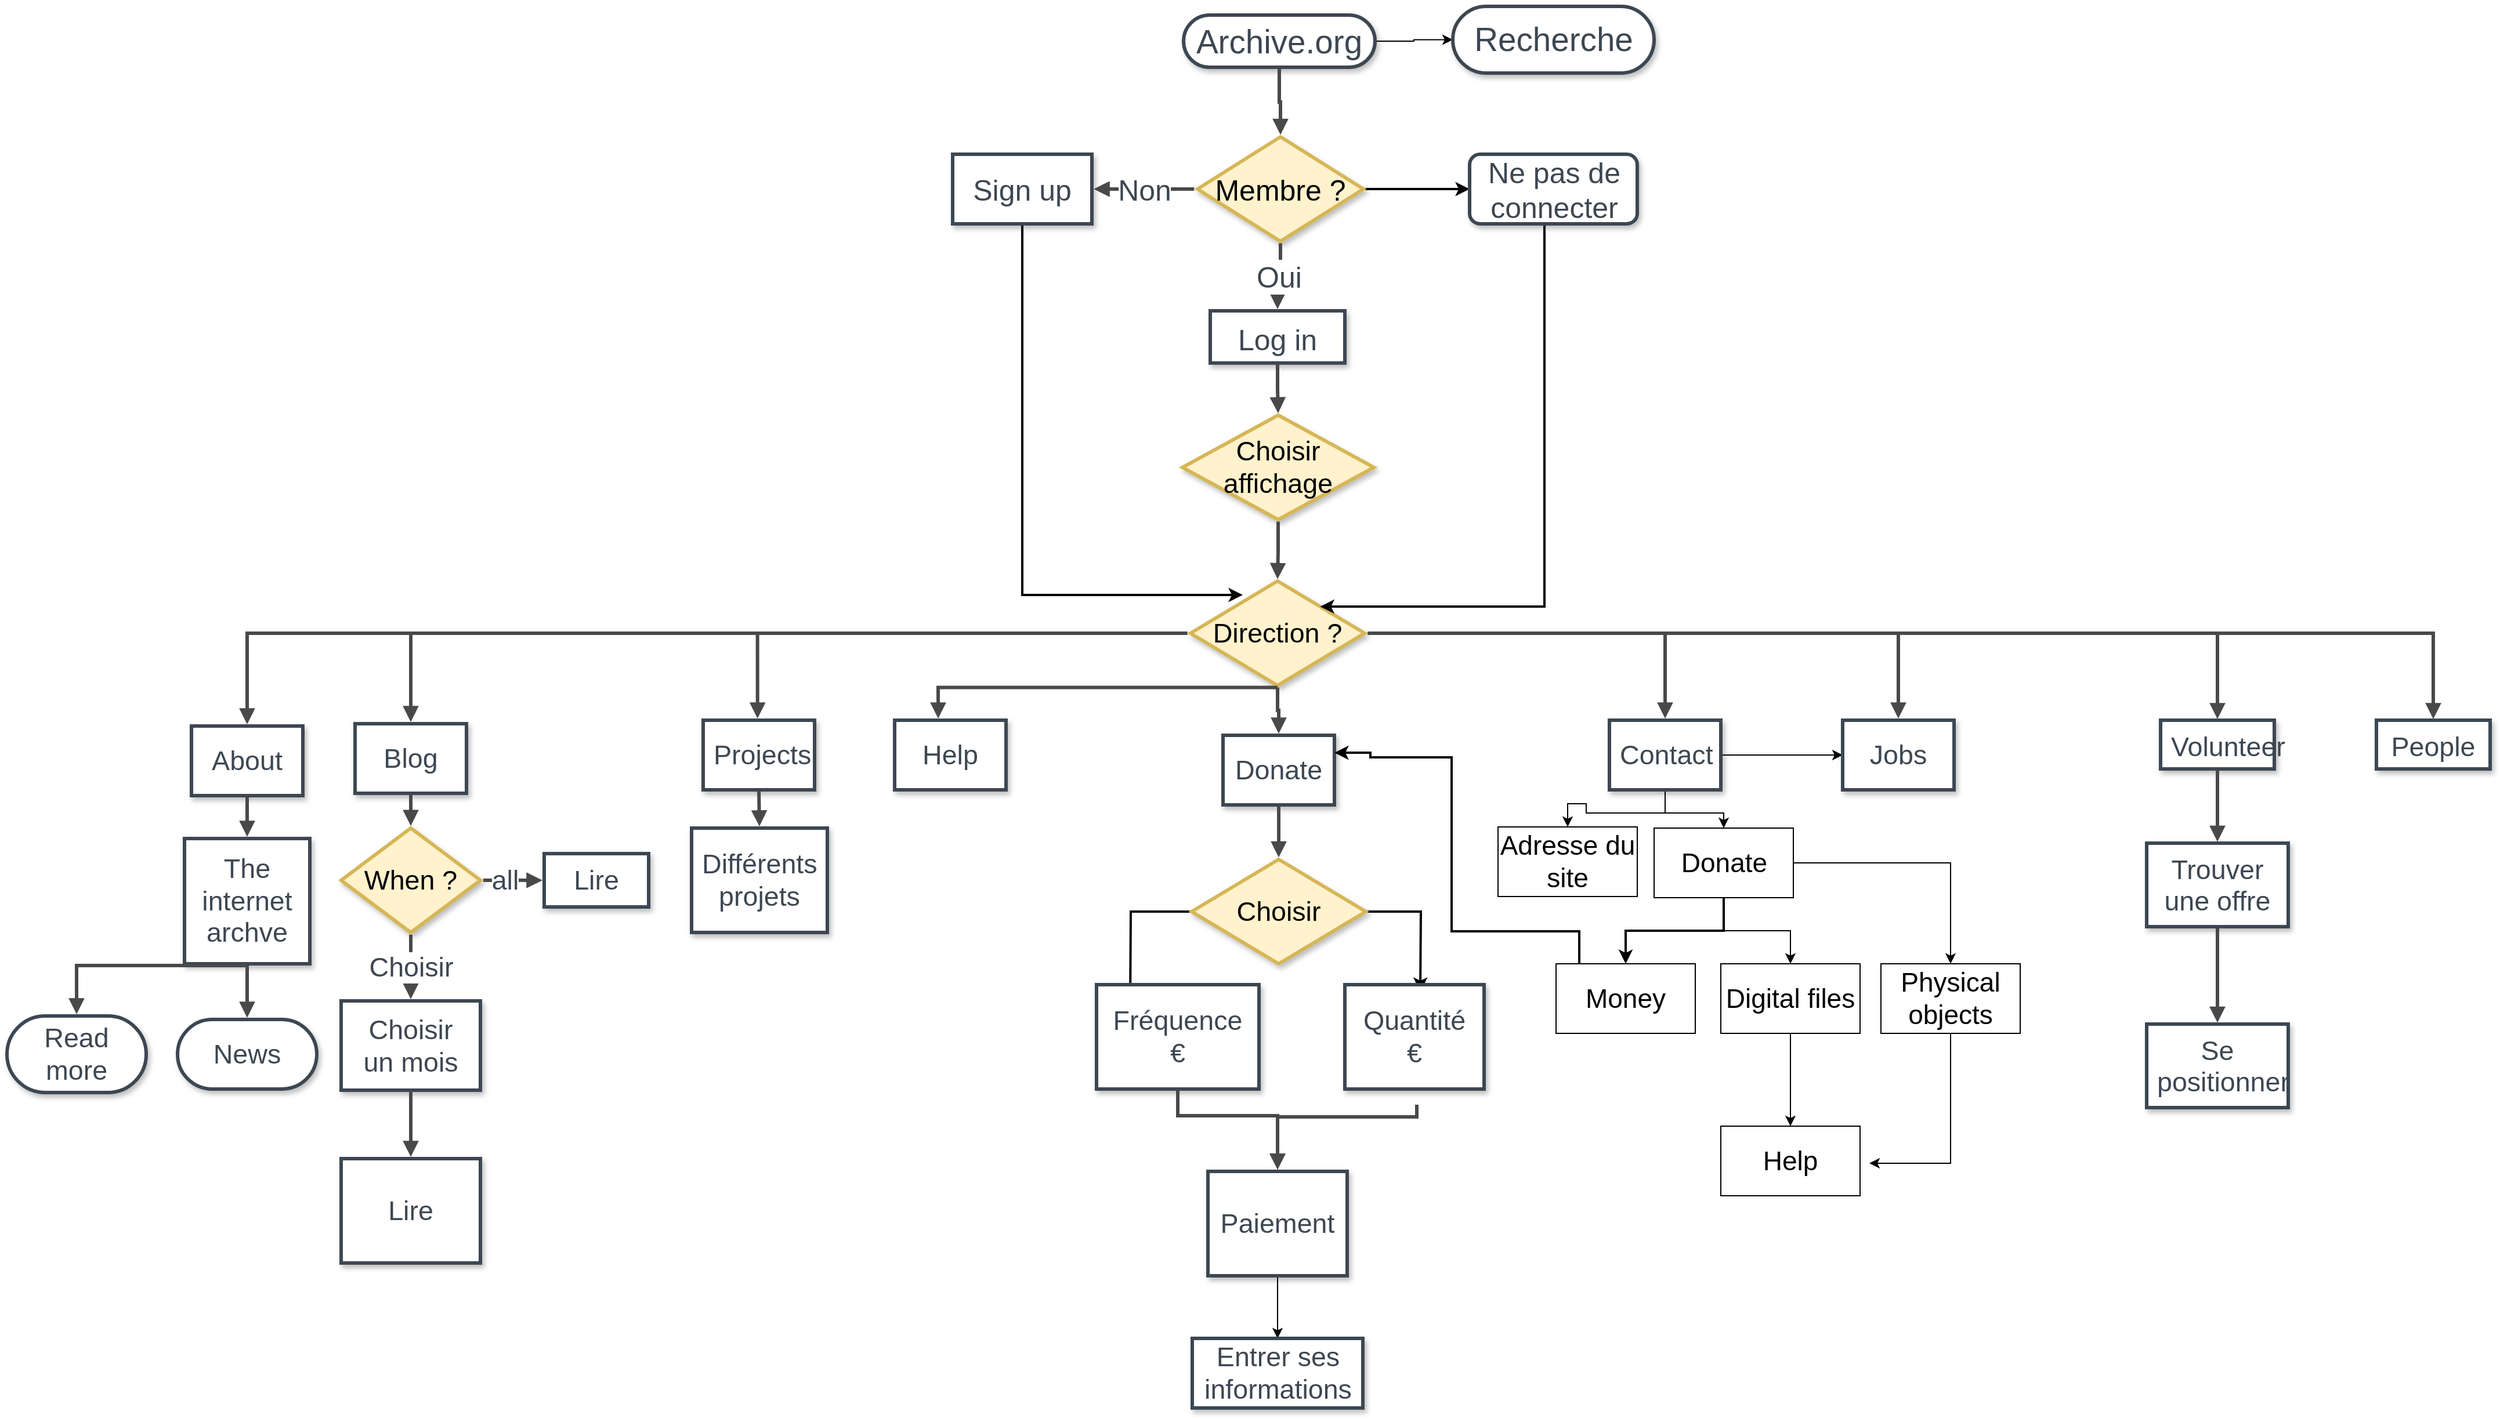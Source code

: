 <mxfile version="21.1.5" type="github">
  <diagram name="Page-1" id="Qdv1mfr7fw9eH-BhL9m8">
    <mxGraphModel dx="2415" dy="928" grid="1" gridSize="10" guides="1" tooltips="1" connect="1" arrows="1" fold="1" page="1" pageScale="1" pageWidth="827" pageHeight="1169" math="0" shadow="0">
      <root>
        <mxCell id="0" />
        <mxCell id="1" parent="0" />
        <mxCell id="-Za117B8lZ1vNHDejeVX-66" value="" style="edgeStyle=orthogonalEdgeStyle;rounded=0;orthogonalLoop=1;jettySize=auto;html=1;" edge="1" parent="1" source="-Za117B8lZ1vNHDejeVX-1" target="-Za117B8lZ1vNHDejeVX-65">
          <mxGeometry relative="1" as="geometry" />
        </mxCell>
        <mxCell id="-Za117B8lZ1vNHDejeVX-1" value="Archive.org" style="html=1;overflow=block;blockSpacing=1;whiteSpace=wrap;rounded=1;arcSize=50;fontSize=28.3;fontColor=#3d4752;align=center;spacing=3.8;strokeColor=#3d4752;strokeOpacity=100;fillOpacity=100;shadow=1;fillColor=#ffffff;strokeWidth=3;lucidId=w5IOkgGvwiTk;" vertex="1" parent="1">
          <mxGeometry x="399" y="30" width="165" height="45" as="geometry" />
        </mxCell>
        <mxCell id="-Za117B8lZ1vNHDejeVX-68" value="" style="edgeStyle=orthogonalEdgeStyle;rounded=0;orthogonalLoop=1;jettySize=auto;html=1;strokeWidth=2;" edge="1" parent="1" source="-Za117B8lZ1vNHDejeVX-2" target="-Za117B8lZ1vNHDejeVX-67">
          <mxGeometry relative="1" as="geometry" />
        </mxCell>
        <mxCell id="-Za117B8lZ1vNHDejeVX-2" value="Membre ?" style="html=1;overflow=block;blockSpacing=1;whiteSpace=wrap;rhombus;fontSize=25;align=center;spacing=3.8;strokeColor=#d6b656;strokeOpacity=100;fillOpacity=100;shadow=1;fillColor=#fff2cc;strokeWidth=3;lucidId=JYWNN.z9wGNy;" vertex="1" parent="1">
          <mxGeometry x="411" y="135" width="143" height="90" as="geometry" />
        </mxCell>
        <mxCell id="-Za117B8lZ1vNHDejeVX-3" value="" style="html=1;jettySize=18;whiteSpace=wrap;fontSize=13;strokeColor=#494949;strokeWidth=3;rounded=1;arcSize=0;edgeStyle=orthogonalEdgeStyle;startArrow=none;endArrow=block;endFill=1;exitX=0.5;exitY=1.033;exitPerimeter=0;entryX=0.5;entryY=-0.02;entryPerimeter=0;lucidId=RYWNPdgg1ot9;" edge="1" parent="1" source="-Za117B8lZ1vNHDejeVX-1" target="-Za117B8lZ1vNHDejeVX-2">
          <mxGeometry width="100" height="100" relative="1" as="geometry">
            <Array as="points" />
          </mxGeometry>
        </mxCell>
        <mxCell id="-Za117B8lZ1vNHDejeVX-70" style="edgeStyle=orthogonalEdgeStyle;rounded=0;orthogonalLoop=1;jettySize=auto;html=1;entryX=0.3;entryY=0.133;entryDx=0;entryDy=0;entryPerimeter=0;strokeWidth=2;" edge="1" parent="1" source="-Za117B8lZ1vNHDejeVX-4" target="-Za117B8lZ1vNHDejeVX-10">
          <mxGeometry relative="1" as="geometry">
            <mxPoint x="400" y="500" as="targetPoint" />
            <Array as="points">
              <mxPoint x="260" y="530" />
            </Array>
          </mxGeometry>
        </mxCell>
        <mxCell id="-Za117B8lZ1vNHDejeVX-4" value="Sign up" style="html=1;overflow=block;blockSpacing=1;whiteSpace=wrap;fontSize=25;fontColor=#3d4752;align=center;spacing=9;strokeColor=#3d4752;strokeOpacity=100;fillOpacity=100;shadow=1;fillColor=#ffffff;strokeWidth=3;lucidId=nZWN5btvarO0;" vertex="1" parent="1">
          <mxGeometry x="200" y="150" width="120" height="60" as="geometry" />
        </mxCell>
        <mxCell id="-Za117B8lZ1vNHDejeVX-5" value="" style="html=1;jettySize=18;whiteSpace=wrap;fontSize=25;fontColor=#3d4752;align=center;strokeColor=#494949;strokeWidth=3;rounded=1;arcSize=0;edgeStyle=orthogonalEdgeStyle;startArrow=none;endArrow=block;endFill=1;exitX=0.5;exitY=1.02;exitPerimeter=0;entryX=0.5;entryY=-0.033;entryPerimeter=0;lucidId=OZWN5i1njrCr;" edge="1" parent="1" source="-Za117B8lZ1vNHDejeVX-2" target="-Za117B8lZ1vNHDejeVX-7">
          <mxGeometry width="100" height="100" relative="1" as="geometry">
            <Array as="points" />
          </mxGeometry>
        </mxCell>
        <mxCell id="-Za117B8lZ1vNHDejeVX-6" value="Oui" style="text;html=1;resizable=0;labelBackgroundColor=default;align=center;verticalAlign=middle;fontColor=#3d4752;fontSize=25;" vertex="1" parent="-Za117B8lZ1vNHDejeVX-5">
          <mxGeometry relative="1" as="geometry" />
        </mxCell>
        <mxCell id="-Za117B8lZ1vNHDejeVX-7" value="Log in" style="html=1;overflow=block;blockSpacing=1;whiteSpace=wrap;fontSize=25;fontColor=#3d4752;align=center;spacing=9;strokeColor=#3d4752;strokeOpacity=100;fillOpacity=100;shadow=1;fillColor=#ffffff;strokeWidth=3;lucidId=PZWNt8C3MW6f;" vertex="1" parent="1">
          <mxGeometry x="422" y="285" width="116" height="45" as="geometry" />
        </mxCell>
        <mxCell id="-Za117B8lZ1vNHDejeVX-8" value="" style="html=1;jettySize=18;whiteSpace=wrap;fontSize=25;fontColor=#3d4752;align=center;strokeColor=#494949;strokeWidth=3;rounded=1;arcSize=0;edgeStyle=orthogonalEdgeStyle;startArrow=none;endArrow=block;endFill=1;exitX=-0.02;exitY=0.5;exitPerimeter=0;entryX=1.013;entryY=0.5;entryPerimeter=0;lucidId=RZWNu00vlcf2;" edge="1" parent="1" source="-Za117B8lZ1vNHDejeVX-2" target="-Za117B8lZ1vNHDejeVX-4">
          <mxGeometry width="100" height="100" relative="1" as="geometry">
            <Array as="points" />
          </mxGeometry>
        </mxCell>
        <mxCell id="-Za117B8lZ1vNHDejeVX-9" value="Non" style="text;html=1;resizable=0;labelBackgroundColor=default;align=center;verticalAlign=middle;fontColor=#3d4752;fontSize=25;" vertex="1" parent="-Za117B8lZ1vNHDejeVX-8">
          <mxGeometry relative="1" as="geometry" />
        </mxCell>
        <mxCell id="-Za117B8lZ1vNHDejeVX-10" value="Direction ?" style="html=1;overflow=block;blockSpacing=1;whiteSpace=wrap;rhombus;fontSize=23.3;align=center;spacing=3.8;strokeColor=#d6b656;strokeOpacity=100;fillOpacity=100;shadow=1;fillColor=#fff2cc;strokeWidth=3;lucidId=H1WNcPuAk87d;" vertex="1" parent="1">
          <mxGeometry x="405" y="518" width="150" height="90" as="geometry" />
        </mxCell>
        <mxCell id="-Za117B8lZ1vNHDejeVX-11" value="" style="html=1;jettySize=18;whiteSpace=wrap;fontSize=13;strokeColor=#494949;strokeWidth=3;rounded=1;arcSize=0;edgeStyle=orthogonalEdgeStyle;startArrow=none;endArrow=block;endFill=1;exitX=-0.019;exitY=0.5;exitPerimeter=0;entryX=0.5;entryY=-0.025;entryPerimeter=0;lucidId=q2WN3bPJgdJz;" edge="1" parent="1" source="-Za117B8lZ1vNHDejeVX-10" target="-Za117B8lZ1vNHDejeVX-12">
          <mxGeometry width="100" height="100" relative="1" as="geometry">
            <Array as="points" />
          </mxGeometry>
        </mxCell>
        <mxCell id="-Za117B8lZ1vNHDejeVX-12" value="About" style="html=1;overflow=block;blockSpacing=1;whiteSpace=wrap;fontSize=23.3;fontColor=#3d4752;align=center;spacing=9;strokeColor=#3d4752;strokeOpacity=100;fillOpacity=100;shadow=1;fillColor=#ffffff;strokeWidth=3;lucidId=N2WNH8Wo~sF9;" vertex="1" parent="1">
          <mxGeometry x="-456" y="643" width="96" height="60" as="geometry" />
        </mxCell>
        <mxCell id="-Za117B8lZ1vNHDejeVX-13" value="" style="html=1;jettySize=18;whiteSpace=wrap;fontSize=13;strokeColor=#494949;strokeWidth=3;rounded=1;arcSize=0;edgeStyle=orthogonalEdgeStyle;startArrow=none;endArrow=block;endFill=1;exitX=-0.019;exitY=0.5;exitPerimeter=0;entryX=0.5;entryY=-0.025;entryPerimeter=0;lucidId=f3WNKr6wsjTV;" edge="1" parent="1" source="-Za117B8lZ1vNHDejeVX-10" target="-Za117B8lZ1vNHDejeVX-14">
          <mxGeometry width="100" height="100" relative="1" as="geometry">
            <Array as="points" />
          </mxGeometry>
        </mxCell>
        <mxCell id="-Za117B8lZ1vNHDejeVX-14" value="Blog" style="html=1;overflow=block;blockSpacing=1;whiteSpace=wrap;fontSize=23.3;fontColor=#3d4752;align=center;spacing=9;strokeColor=#3d4752;strokeOpacity=100;fillOpacity=100;shadow=1;fillColor=#ffffff;strokeWidth=3;lucidId=q3WNKw6gbyuN;" vertex="1" parent="1">
          <mxGeometry x="-315" y="641" width="96" height="60" as="geometry" />
        </mxCell>
        <mxCell id="-Za117B8lZ1vNHDejeVX-15" value="Projects" style="html=1;overflow=block;blockSpacing=1;whiteSpace=wrap;fontSize=23.3;fontColor=#3d4752;align=center;spacing=9;strokeColor=#3d4752;strokeOpacity=100;fillOpacity=100;shadow=1;fillColor=#ffffff;strokeWidth=3;lucidId=q3WNrQZZJGey;" vertex="1" parent="1">
          <mxGeometry x="-15" y="638" width="96" height="60" as="geometry" />
        </mxCell>
        <mxCell id="-Za117B8lZ1vNHDejeVX-16" value="Help" style="html=1;overflow=block;blockSpacing=1;whiteSpace=wrap;fontSize=23.3;fontColor=#3d4752;align=center;spacing=9;strokeColor=#3d4752;strokeOpacity=100;fillOpacity=100;shadow=1;fillColor=#ffffff;strokeWidth=3;lucidId=q3WNvD5r36-5;" vertex="1" parent="1">
          <mxGeometry x="150" y="638" width="96" height="60" as="geometry" />
        </mxCell>
        <mxCell id="-Za117B8lZ1vNHDejeVX-17" value="Donate" style="html=1;overflow=block;blockSpacing=1;whiteSpace=wrap;fontSize=23.3;fontColor=#3d4752;align=center;spacing=9;strokeColor=#3d4752;strokeOpacity=100;fillOpacity=100;shadow=1;fillColor=#ffffff;strokeWidth=3;lucidId=r3WNpxBexNuu;" vertex="1" parent="1">
          <mxGeometry x="433" y="651" width="96" height="60" as="geometry" />
        </mxCell>
        <mxCell id="-Za117B8lZ1vNHDejeVX-85" style="edgeStyle=orthogonalEdgeStyle;rounded=0;orthogonalLoop=1;jettySize=auto;html=1;" edge="1" parent="1" source="-Za117B8lZ1vNHDejeVX-18" target="-Za117B8lZ1vNHDejeVX-78">
          <mxGeometry relative="1" as="geometry" />
        </mxCell>
        <mxCell id="-Za117B8lZ1vNHDejeVX-86" value="" style="edgeStyle=orthogonalEdgeStyle;rounded=0;orthogonalLoop=1;jettySize=auto;html=1;" edge="1" parent="1" source="-Za117B8lZ1vNHDejeVX-18" target="-Za117B8lZ1vNHDejeVX-24">
          <mxGeometry relative="1" as="geometry" />
        </mxCell>
        <mxCell id="-Za117B8lZ1vNHDejeVX-87" style="edgeStyle=orthogonalEdgeStyle;rounded=0;orthogonalLoop=1;jettySize=auto;html=1;entryX=0.5;entryY=0;entryDx=0;entryDy=0;" edge="1" parent="1" source="-Za117B8lZ1vNHDejeVX-18" target="-Za117B8lZ1vNHDejeVX-79">
          <mxGeometry relative="1" as="geometry" />
        </mxCell>
        <mxCell id="-Za117B8lZ1vNHDejeVX-18" value="Contact" style="html=1;overflow=block;blockSpacing=1;whiteSpace=wrap;fontSize=23.3;fontColor=#3d4752;align=center;spacing=9;strokeColor=#3d4752;strokeOpacity=100;fillOpacity=100;shadow=1;fillColor=#ffffff;strokeWidth=3;lucidId=r3WNLO6udpaR;" vertex="1" parent="1">
          <mxGeometry x="766" y="638" width="96" height="60" as="geometry" />
        </mxCell>
        <mxCell id="-Za117B8lZ1vNHDejeVX-19" value="" style="html=1;jettySize=18;whiteSpace=wrap;fontSize=13;strokeColor=#494949;strokeWidth=3;rounded=1;arcSize=0;edgeStyle=orthogonalEdgeStyle;startArrow=none;endArrow=block;endFill=1;exitX=-0.019;exitY=0.5;exitPerimeter=0;entryX=0.488;entryY=-0.025;entryPerimeter=0;lucidId=K4WN.Xs4FnHH;" edge="1" parent="1" source="-Za117B8lZ1vNHDejeVX-10" target="-Za117B8lZ1vNHDejeVX-15">
          <mxGeometry width="100" height="100" relative="1" as="geometry">
            <Array as="points" />
          </mxGeometry>
        </mxCell>
        <mxCell id="-Za117B8lZ1vNHDejeVX-20" value="" style="html=1;jettySize=18;whiteSpace=wrap;fontSize=13;strokeColor=#494949;strokeWidth=3;rounded=1;arcSize=0;edgeStyle=orthogonalEdgeStyle;startArrow=none;endArrow=block;endFill=1;exitX=0.5;exitY=1.019;exitPerimeter=0;entryX=0.391;entryY=-0.025;entryPerimeter=0;lucidId=P4WNE_0is3Ar;" edge="1" parent="1" source="-Za117B8lZ1vNHDejeVX-10" target="-Za117B8lZ1vNHDejeVX-16">
          <mxGeometry width="100" height="100" relative="1" as="geometry">
            <Array as="points" />
          </mxGeometry>
        </mxCell>
        <mxCell id="-Za117B8lZ1vNHDejeVX-21" value="" style="html=1;jettySize=18;whiteSpace=wrap;fontSize=13;strokeColor=#494949;strokeWidth=3;rounded=1;arcSize=0;edgeStyle=orthogonalEdgeStyle;startArrow=none;endArrow=block;endFill=1;exitX=0.5;exitY=1.019;exitPerimeter=0;entryX=0.5;entryY=-0.025;entryPerimeter=0;lucidId=34WNyCI43aEg;" edge="1" parent="1" source="-Za117B8lZ1vNHDejeVX-10" target="-Za117B8lZ1vNHDejeVX-17">
          <mxGeometry width="100" height="100" relative="1" as="geometry">
            <Array as="points" />
          </mxGeometry>
        </mxCell>
        <mxCell id="-Za117B8lZ1vNHDejeVX-22" value="" style="html=1;jettySize=18;whiteSpace=wrap;fontSize=13;strokeColor=#494949;strokeWidth=3;rounded=1;arcSize=0;edgeStyle=orthogonalEdgeStyle;startArrow=none;endArrow=block;endFill=1;exitX=1.019;exitY=0.5;exitPerimeter=0;entryX=0.5;entryY=-0.025;entryPerimeter=0;lucidId=m5WNqTg5Vg54;" edge="1" parent="1" source="-Za117B8lZ1vNHDejeVX-10" target="-Za117B8lZ1vNHDejeVX-18">
          <mxGeometry width="100" height="100" relative="1" as="geometry">
            <Array as="points" />
          </mxGeometry>
        </mxCell>
        <mxCell id="-Za117B8lZ1vNHDejeVX-23" value="" style="html=1;jettySize=18;whiteSpace=wrap;fontSize=13;strokeColor=#494949;strokeWidth=3;rounded=1;arcSize=0;edgeStyle=orthogonalEdgeStyle;startArrow=none;endArrow=block;endFill=1;exitX=1.019;exitY=0.5;exitPerimeter=0;entryX=0.5;entryY=-0.025;entryPerimeter=0;lucidId=v5WNJd4h8eMK;" edge="1" parent="1" source="-Za117B8lZ1vNHDejeVX-10" target="-Za117B8lZ1vNHDejeVX-24">
          <mxGeometry width="100" height="100" relative="1" as="geometry">
            <Array as="points" />
          </mxGeometry>
        </mxCell>
        <mxCell id="-Za117B8lZ1vNHDejeVX-24" value="Jobs" style="html=1;overflow=block;blockSpacing=1;whiteSpace=wrap;fontSize=23.3;fontColor=#3d4752;align=center;spacing=9;strokeColor=#3d4752;strokeOpacity=100;fillOpacity=100;shadow=1;fillColor=#ffffff;strokeWidth=3;lucidId=x5WNDtmmcWBn;" vertex="1" parent="1">
          <mxGeometry x="967" y="638" width="96" height="60" as="geometry" />
        </mxCell>
        <mxCell id="-Za117B8lZ1vNHDejeVX-25" value="Volunteer" style="html=1;overflow=block;blockSpacing=1;whiteSpace=wrap;fontSize=23.3;fontColor=#3d4752;align=center;spacing=9;strokeColor=#3d4752;strokeOpacity=100;fillOpacity=100;shadow=1;fillColor=#ffffff;strokeWidth=3;lucidId=y5WNx_4jZQNF;" vertex="1" parent="1">
          <mxGeometry x="1241" y="638" width="98" height="42" as="geometry" />
        </mxCell>
        <mxCell id="-Za117B8lZ1vNHDejeVX-26" value="People" style="html=1;overflow=block;blockSpacing=1;whiteSpace=wrap;fontSize=23.3;fontColor=#3d4752;align=center;spacing=9;strokeColor=#3d4752;strokeOpacity=100;fillOpacity=100;shadow=1;fillColor=#ffffff;strokeWidth=3;lucidId=y5WNmhzPOjvQ;" vertex="1" parent="1">
          <mxGeometry x="1427" y="638" width="98" height="42" as="geometry" />
        </mxCell>
        <mxCell id="-Za117B8lZ1vNHDejeVX-27" value="" style="html=1;jettySize=18;whiteSpace=wrap;fontSize=13;strokeColor=#494949;strokeWidth=3;rounded=1;arcSize=0;edgeStyle=orthogonalEdgeStyle;startArrow=none;endArrow=block;endFill=1;exitX=1.019;exitY=0.5;exitPerimeter=0;entryX=0.5;entryY=-0.025;entryPerimeter=0;lucidId=O6WNbb~4ztCm;" edge="1" parent="1" source="-Za117B8lZ1vNHDejeVX-10" target="-Za117B8lZ1vNHDejeVX-25">
          <mxGeometry width="100" height="100" relative="1" as="geometry">
            <Array as="points" />
          </mxGeometry>
        </mxCell>
        <mxCell id="-Za117B8lZ1vNHDejeVX-28" value="" style="html=1;jettySize=18;whiteSpace=wrap;fontSize=13;strokeColor=#494949;strokeWidth=3;rounded=1;arcSize=0;edgeStyle=orthogonalEdgeStyle;startArrow=none;endArrow=block;endFill=1;exitX=1.019;exitY=0.5;exitPerimeter=0;entryX=0.5;entryY=-0.025;entryPerimeter=0;lucidId=T6WNPu35bClD;" edge="1" parent="1" source="-Za117B8lZ1vNHDejeVX-10" target="-Za117B8lZ1vNHDejeVX-26">
          <mxGeometry width="100" height="100" relative="1" as="geometry">
            <Array as="points" />
          </mxGeometry>
        </mxCell>
        <mxCell id="-Za117B8lZ1vNHDejeVX-29" value="" style="html=1;jettySize=18;whiteSpace=wrap;fontSize=13;strokeColor=#494949;strokeWidth=3;rounded=1;arcSize=0;edgeStyle=orthogonalEdgeStyle;startArrow=none;endArrow=block;endFill=1;exitX=0.5;exitY=1.025;exitPerimeter=0;entryX=0.5;entryY=-0.014;entryPerimeter=0;lucidId=_6WNHYMgOovx;" edge="1" parent="1" source="-Za117B8lZ1vNHDejeVX-12" target="-Za117B8lZ1vNHDejeVX-30">
          <mxGeometry width="100" height="100" relative="1" as="geometry">
            <Array as="points" />
          </mxGeometry>
        </mxCell>
        <mxCell id="-Za117B8lZ1vNHDejeVX-30" value="The internet archve" style="html=1;overflow=block;blockSpacing=1;whiteSpace=wrap;fontSize=23.3;fontColor=#3d4752;align=center;spacing=9;strokeColor=#3d4752;strokeOpacity=100;fillOpacity=100;shadow=1;fillColor=#ffffff;strokeWidth=3;lucidId=.6WNAnUnNtf3;" vertex="1" parent="1">
          <mxGeometry x="-462" y="740" width="108" height="108" as="geometry" />
        </mxCell>
        <mxCell id="-Za117B8lZ1vNHDejeVX-31" value="" style="html=1;jettySize=18;whiteSpace=wrap;fontSize=13;strokeColor=#494949;strokeWidth=3;rounded=1;arcSize=0;edgeStyle=orthogonalEdgeStyle;startArrow=none;endArrow=block;endFill=1;exitX=0.5;exitY=1.014;exitPerimeter=0;entryX=0.5;entryY=-0.023;entryPerimeter=0;lucidId=s7WNj~HTUg.l;" edge="1" parent="1" source="-Za117B8lZ1vNHDejeVX-30" target="-Za117B8lZ1vNHDejeVX-32">
          <mxGeometry width="100" height="100" relative="1" as="geometry">
            <Array as="points" />
          </mxGeometry>
        </mxCell>
        <mxCell id="-Za117B8lZ1vNHDejeVX-32" value="Read more" style="html=1;overflow=block;blockSpacing=1;whiteSpace=wrap;rounded=1;arcSize=50;fontSize=23.3;fontColor=#3d4752;align=center;spacing=3.8;strokeColor=#3d4752;strokeOpacity=100;fillOpacity=100;shadow=1;fillColor=#ffffff;strokeWidth=3;lucidId=u7WN7wQIb9ZA;" vertex="1" parent="1">
          <mxGeometry x="-615" y="893" width="120" height="66" as="geometry" />
        </mxCell>
        <mxCell id="-Za117B8lZ1vNHDejeVX-33" value="" style="html=1;jettySize=18;whiteSpace=wrap;fontSize=13;strokeColor=#494949;strokeWidth=3;rounded=1;arcSize=0;edgeStyle=orthogonalEdgeStyle;startArrow=none;endArrow=block;endFill=1;exitX=0.5;exitY=1.014;exitPerimeter=0;entryX=0.5;entryY=-0.025;entryPerimeter=0;lucidId=F7WNneVzJzSe;" edge="1" parent="1" source="-Za117B8lZ1vNHDejeVX-30" target="-Za117B8lZ1vNHDejeVX-34">
          <mxGeometry width="100" height="100" relative="1" as="geometry">
            <Array as="points" />
          </mxGeometry>
        </mxCell>
        <mxCell id="-Za117B8lZ1vNHDejeVX-34" value="News" style="html=1;overflow=block;blockSpacing=1;whiteSpace=wrap;rounded=1;arcSize=50;fontSize=23.3;fontColor=#3d4752;align=center;spacing=3.8;strokeColor=#3d4752;strokeOpacity=100;fillOpacity=100;shadow=1;fillColor=#ffffff;strokeWidth=3;lucidId=G7WNdjqnHI3h;" vertex="1" parent="1">
          <mxGeometry x="-468" y="896" width="120" height="60" as="geometry" />
        </mxCell>
        <mxCell id="-Za117B8lZ1vNHDejeVX-35" value="" style="html=1;jettySize=18;whiteSpace=wrap;fontSize=13;strokeColor=#494949;strokeWidth=3;rounded=1;arcSize=0;edgeStyle=orthogonalEdgeStyle;startArrow=none;endArrow=block;endFill=1;exitX=0.5;exitY=1.025;exitPerimeter=0;entryX=0.5;entryY=-0.021;entryPerimeter=0;lucidId=q9WNIv-qw0zE;" edge="1" parent="1" source="-Za117B8lZ1vNHDejeVX-14" target="-Za117B8lZ1vNHDejeVX-36">
          <mxGeometry width="100" height="100" relative="1" as="geometry">
            <Array as="points" />
          </mxGeometry>
        </mxCell>
        <mxCell id="-Za117B8lZ1vNHDejeVX-36" value="When ?" style="html=1;overflow=block;blockSpacing=1;whiteSpace=wrap;rhombus;fontSize=23.3;align=center;spacing=3.8;strokeColor=#d6b656;strokeOpacity=100;fillOpacity=100;shadow=1;fillColor=#fff2cc;strokeWidth=3;lucidId=r9WNzKEYsxt7;" vertex="1" parent="1">
          <mxGeometry x="-327" y="731" width="120" height="90" as="geometry" />
        </mxCell>
        <mxCell id="-Za117B8lZ1vNHDejeVX-37" value="" style="html=1;jettySize=18;whiteSpace=wrap;fontSize=23.3;fontColor=#3d4752;align=center;strokeColor=#494949;strokeWidth=3;rounded=1;arcSize=0;edgeStyle=orthogonalEdgeStyle;startArrow=none;endArrow=block;endFill=1;exitX=1.021;exitY=0.5;exitPerimeter=0;entryX=-0.017;entryY=0.5;entryPerimeter=0;lucidId=e-WNxd4K1b62;" edge="1" parent="1" source="-Za117B8lZ1vNHDejeVX-36" target="-Za117B8lZ1vNHDejeVX-39">
          <mxGeometry width="100" height="100" relative="1" as="geometry">
            <Array as="points" />
          </mxGeometry>
        </mxCell>
        <mxCell id="-Za117B8lZ1vNHDejeVX-38" value="all" style="text;html=1;resizable=0;labelBackgroundColor=default;align=center;verticalAlign=middle;fontColor=#3d4752;fontSize=23.3;" vertex="1" parent="-Za117B8lZ1vNHDejeVX-37">
          <mxGeometry x="-0.289" relative="1" as="geometry" />
        </mxCell>
        <mxCell id="-Za117B8lZ1vNHDejeVX-39" value="Lire" style="html=1;overflow=block;blockSpacing=1;whiteSpace=wrap;fontSize=23.3;fontColor=#3d4752;align=center;spacing=9;strokeColor=#3d4752;strokeOpacity=100;fillOpacity=100;shadow=1;fillColor=#ffffff;strokeWidth=3;lucidId=A-WNPZZ7T4Wb;" vertex="1" parent="1">
          <mxGeometry x="-152" y="753" width="90" height="46" as="geometry" />
        </mxCell>
        <mxCell id="-Za117B8lZ1vNHDejeVX-40" value="" style="html=1;jettySize=18;whiteSpace=wrap;fontSize=23.3;fontColor=#3d4752;align=center;strokeColor=#494949;strokeWidth=3;rounded=1;arcSize=0;edgeStyle=orthogonalEdgeStyle;startArrow=none;endArrow=block;endFill=1;exitX=0.5;exitY=1.021;exitPerimeter=0;entryX=0.5;entryY=-0.02;entryPerimeter=0;lucidId=W-WNqvsx-u3r;" edge="1" parent="1" source="-Za117B8lZ1vNHDejeVX-36" target="-Za117B8lZ1vNHDejeVX-42">
          <mxGeometry width="100" height="100" relative="1" as="geometry">
            <Array as="points" />
          </mxGeometry>
        </mxCell>
        <mxCell id="-Za117B8lZ1vNHDejeVX-41" value="Choisir" style="text;html=1;resizable=0;labelBackgroundColor=default;align=center;verticalAlign=middle;fontColor=#3d4752;fontSize=23.3;" vertex="1" parent="-Za117B8lZ1vNHDejeVX-40">
          <mxGeometry relative="1" as="geometry" />
        </mxCell>
        <mxCell id="-Za117B8lZ1vNHDejeVX-42" value="Choisir un mois" style="html=1;overflow=block;blockSpacing=1;whiteSpace=wrap;fontSize=23.3;fontColor=#3d4752;align=center;spacing=9;strokeColor=#3d4752;strokeOpacity=100;fillOpacity=100;shadow=1;fillColor=#ffffff;strokeWidth=3;lucidId=~-WNSyyAu3Bw;" vertex="1" parent="1">
          <mxGeometry x="-327" y="880" width="120" height="77" as="geometry" />
        </mxCell>
        <mxCell id="-Za117B8lZ1vNHDejeVX-43" value="" style="html=1;jettySize=18;whiteSpace=wrap;fontSize=13;strokeColor=#494949;strokeWidth=3;rounded=1;arcSize=0;edgeStyle=orthogonalEdgeStyle;startArrow=none;endArrow=block;endFill=1;exitX=0.5;exitY=1.02;exitPerimeter=0;entryX=0.5;entryY=-0.017;entryPerimeter=0;lucidId=o_WNyP3_g0~o;" edge="1" parent="1" source="-Za117B8lZ1vNHDejeVX-42" target="-Za117B8lZ1vNHDejeVX-44">
          <mxGeometry width="100" height="100" relative="1" as="geometry">
            <Array as="points" />
          </mxGeometry>
        </mxCell>
        <mxCell id="-Za117B8lZ1vNHDejeVX-44" value="Lire" style="html=1;overflow=block;blockSpacing=1;whiteSpace=wrap;fontSize=23.3;fontColor=#3d4752;align=center;spacing=9;strokeColor=#3d4752;strokeOpacity=100;fillOpacity=100;shadow=1;fillColor=#ffffff;strokeWidth=3;lucidId=s_WNpJ2H~nQT;" vertex="1" parent="1">
          <mxGeometry x="-327" y="1016" width="120" height="90" as="geometry" />
        </mxCell>
        <mxCell id="-Za117B8lZ1vNHDejeVX-45" value="" style="html=1;jettySize=18;whiteSpace=wrap;fontSize=13;strokeColor=#494949;strokeWidth=3;rounded=1;arcSize=0;edgeStyle=orthogonalEdgeStyle;startArrow=none;endArrow=block;endFill=1;exitX=0.5;exitY=1.025;exitPerimeter=0;entryX=0.5;entryY=-0.017;entryPerimeter=0;lucidId=VaXNHxznVJqt;" edge="1" parent="1" source="-Za117B8lZ1vNHDejeVX-15" target="-Za117B8lZ1vNHDejeVX-46">
          <mxGeometry width="100" height="100" relative="1" as="geometry">
            <Array as="points" />
          </mxGeometry>
        </mxCell>
        <mxCell id="-Za117B8lZ1vNHDejeVX-46" value="Différents projets" style="html=1;overflow=block;blockSpacing=1;whiteSpace=wrap;fontSize=23.3;fontColor=#3d4752;align=center;spacing=9;strokeColor=#3d4752;strokeOpacity=100;fillOpacity=100;shadow=1;fillColor=#ffffff;strokeWidth=3;lucidId=XaXN8puqApOE;" vertex="1" parent="1">
          <mxGeometry x="-25" y="731" width="117" height="90" as="geometry" />
        </mxCell>
        <mxCell id="-Za117B8lZ1vNHDejeVX-75" style="edgeStyle=orthogonalEdgeStyle;rounded=0;orthogonalLoop=1;jettySize=auto;html=1;strokeWidth=2;" edge="1" parent="1" source="-Za117B8lZ1vNHDejeVX-47">
          <mxGeometry relative="1" as="geometry">
            <mxPoint x="353" y="882" as="targetPoint" />
          </mxGeometry>
        </mxCell>
        <mxCell id="-Za117B8lZ1vNHDejeVX-76" style="edgeStyle=orthogonalEdgeStyle;rounded=0;orthogonalLoop=1;jettySize=auto;html=1;exitX=1;exitY=0.5;exitDx=0;exitDy=0;strokeWidth=2;" edge="1" parent="1" source="-Za117B8lZ1vNHDejeVX-47">
          <mxGeometry relative="1" as="geometry">
            <mxPoint x="603.0" y="872" as="targetPoint" />
          </mxGeometry>
        </mxCell>
        <mxCell id="-Za117B8lZ1vNHDejeVX-47" value="Choisir" style="html=1;overflow=block;blockSpacing=1;whiteSpace=wrap;rhombus;fontSize=23.3;align=center;spacing=3.8;strokeColor=#d6b656;strokeOpacity=100;fillOpacity=100;shadow=1;fillColor=#fff2cc;strokeWidth=3;lucidId=tiXNXQPV7q2j;" vertex="1" parent="1">
          <mxGeometry x="406" y="758" width="150" height="90" as="geometry" />
        </mxCell>
        <mxCell id="-Za117B8lZ1vNHDejeVX-49" value="Fréquence €" style="html=1;overflow=block;blockSpacing=1;whiteSpace=wrap;fontSize=23.3;fontColor=#3d4752;align=center;spacing=9;strokeColor=#3d4752;strokeOpacity=100;fillOpacity=100;shadow=1;fillColor=#ffffff;strokeWidth=3;lucidId=ZiXNBYUez5i1;" vertex="1" parent="1">
          <mxGeometry x="324" y="866" width="140" height="90" as="geometry" />
        </mxCell>
        <mxCell id="-Za117B8lZ1vNHDejeVX-51" value="Quantité €" style="html=1;overflow=block;blockSpacing=1;whiteSpace=wrap;fontSize=23.3;fontColor=#3d4752;align=center;spacing=9;strokeColor=#3d4752;strokeOpacity=100;fillOpacity=100;shadow=1;fillColor=#ffffff;strokeWidth=3;lucidId=9iXNg8MPVMfc;" vertex="1" parent="1">
          <mxGeometry x="538" y="866" width="120" height="90" as="geometry" />
        </mxCell>
        <mxCell id="-Za117B8lZ1vNHDejeVX-72" value="" style="edgeStyle=orthogonalEdgeStyle;rounded=0;orthogonalLoop=1;jettySize=auto;html=1;" edge="1" parent="1" source="-Za117B8lZ1vNHDejeVX-52" target="-Za117B8lZ1vNHDejeVX-71">
          <mxGeometry relative="1" as="geometry" />
        </mxCell>
        <mxCell id="-Za117B8lZ1vNHDejeVX-52" value="Paiement" style="html=1;overflow=block;blockSpacing=1;whiteSpace=wrap;fontSize=23.3;fontColor=#3d4752;align=center;spacing=9;strokeColor=#3d4752;strokeOpacity=100;fillOpacity=100;shadow=1;fillColor=#ffffff;strokeWidth=3;lucidId=skXNUjfw1hQs;" vertex="1" parent="1">
          <mxGeometry x="420" y="1027" width="120" height="90" as="geometry" />
        </mxCell>
        <mxCell id="-Za117B8lZ1vNHDejeVX-53" value="" style="html=1;jettySize=18;whiteSpace=wrap;fontSize=13;strokeColor=#494949;strokeWidth=3;rounded=1;arcSize=0;edgeStyle=orthogonalEdgeStyle;startArrow=none;endArrow=block;endFill=1;exitX=0.5;exitY=1.017;exitPerimeter=0;entryX=0.5;entryY=-0.017;entryPerimeter=0;lucidId=zkXNM4dm63OW;" edge="1" parent="1" source="-Za117B8lZ1vNHDejeVX-49" target="-Za117B8lZ1vNHDejeVX-52">
          <mxGeometry width="100" height="100" relative="1" as="geometry">
            <Array as="points">
              <mxPoint x="404" y="979" />
              <mxPoint x="527" y="979" />
            </Array>
          </mxGeometry>
        </mxCell>
        <mxCell id="-Za117B8lZ1vNHDejeVX-54" value="" style="html=1;jettySize=18;whiteSpace=wrap;fontSize=13;strokeColor=#494949;strokeWidth=3;rounded=1;arcSize=0;edgeStyle=orthogonalEdgeStyle;startArrow=none;endArrow=block;endFill=1;exitX=0.5;exitY=1.017;exitPerimeter=0;entryX=0.5;entryY=-0.017;entryPerimeter=0;lucidId=BkXNUTcP9_m2;" edge="1" parent="1" target="-Za117B8lZ1vNHDejeVX-52">
          <mxGeometry width="100" height="100" relative="1" as="geometry">
            <Array as="points">
              <mxPoint x="600" y="980" />
              <mxPoint x="480" y="980" />
            </Array>
            <mxPoint x="600" y="969.53" as="sourcePoint" />
          </mxGeometry>
        </mxCell>
        <mxCell id="-Za117B8lZ1vNHDejeVX-55" value="" style="html=1;jettySize=18;whiteSpace=wrap;fontSize=13;strokeColor=#494949;strokeWidth=3;rounded=1;arcSize=0;edgeStyle=orthogonalEdgeStyle;startArrow=none;endArrow=block;endFill=1;exitX=0.5;exitY=1.025;exitPerimeter=0;entryX=0.5;entryY=-0.019;entryPerimeter=0;lucidId=rlXNvZgDYViU;" edge="1" parent="1" source="-Za117B8lZ1vNHDejeVX-17" target="-Za117B8lZ1vNHDejeVX-47">
          <mxGeometry width="100" height="100" relative="1" as="geometry">
            <Array as="points" />
          </mxGeometry>
        </mxCell>
        <mxCell id="-Za117B8lZ1vNHDejeVX-58" value="" style="html=1;jettySize=18;whiteSpace=wrap;fontSize=13;strokeColor=#494949;strokeWidth=3;rounded=1;arcSize=0;edgeStyle=orthogonalEdgeStyle;startArrow=none;endArrow=block;endFill=1;exitX=0.5;exitY=1.033;exitPerimeter=0;entryX=0.5;entryY=-0.019;entryPerimeter=0;lucidId=ZnXNWcRjRvWq;" edge="1" parent="1" source="-Za117B8lZ1vNHDejeVX-7" target="-Za117B8lZ1vNHDejeVX-59">
          <mxGeometry width="100" height="100" relative="1" as="geometry">
            <Array as="points" />
          </mxGeometry>
        </mxCell>
        <mxCell id="-Za117B8lZ1vNHDejeVX-59" value="Choisir affichage" style="html=1;overflow=block;blockSpacing=1;whiteSpace=wrap;rhombus;fontSize=23.3;align=center;spacing=3.8;strokeColor=#d6b656;strokeOpacity=100;fillOpacity=100;shadow=1;fillColor=#fff2cc;strokeWidth=3;lucidId=1nXNAKU8jE4R;" vertex="1" parent="1">
          <mxGeometry x="398" y="375" width="165" height="90" as="geometry" />
        </mxCell>
        <mxCell id="-Za117B8lZ1vNHDejeVX-60" value="" style="html=1;jettySize=18;whiteSpace=wrap;fontSize=13;strokeColor=#494949;strokeWidth=3;rounded=1;arcSize=0;edgeStyle=orthogonalEdgeStyle;startArrow=none;endArrow=block;endFill=1;exitX=0.5;exitY=1.019;exitPerimeter=0;entryX=0.5;entryY=-0.019;entryPerimeter=0;lucidId=foXNVUIpbFM_;" edge="1" parent="1" source="-Za117B8lZ1vNHDejeVX-59" target="-Za117B8lZ1vNHDejeVX-10">
          <mxGeometry width="100" height="100" relative="1" as="geometry">
            <Array as="points" />
          </mxGeometry>
        </mxCell>
        <mxCell id="-Za117B8lZ1vNHDejeVX-61" value="" style="html=1;jettySize=18;whiteSpace=wrap;fontSize=13;strokeColor=#494949;strokeWidth=3;rounded=1;arcSize=0;edgeStyle=orthogonalEdgeStyle;startArrow=none;endArrow=block;endFill=1;exitX=0.5;exitY=1.025;exitPerimeter=0;entryX=0.5;entryY=-0.017;entryPerimeter=0;lucidId=spXNRUaxNuzs;" edge="1" parent="1" source="-Za117B8lZ1vNHDejeVX-25" target="-Za117B8lZ1vNHDejeVX-62">
          <mxGeometry width="100" height="100" relative="1" as="geometry">
            <Array as="points" />
          </mxGeometry>
        </mxCell>
        <mxCell id="-Za117B8lZ1vNHDejeVX-62" value="Trouver une offre" style="html=1;overflow=block;blockSpacing=1;whiteSpace=wrap;fontSize=23.3;fontColor=#3d4752;align=center;spacing=9;strokeColor=#3d4752;strokeOpacity=100;fillOpacity=100;shadow=1;fillColor=#ffffff;strokeWidth=3;lucidId=FpXNuYa5XcrE;" vertex="1" parent="1">
          <mxGeometry x="1229" y="744" width="122" height="72" as="geometry" />
        </mxCell>
        <mxCell id="-Za117B8lZ1vNHDejeVX-63" value="" style="html=1;jettySize=18;whiteSpace=wrap;fontSize=13;strokeColor=#494949;strokeWidth=3;rounded=1;arcSize=0;edgeStyle=orthogonalEdgeStyle;startArrow=none;endArrow=block;endFill=1;exitX=0.5;exitY=1.017;exitPerimeter=0;entryX=0.5;entryY=-0.017;entryPerimeter=0;lucidId=RtXNJyoPeDWF;" edge="1" parent="1" source="-Za117B8lZ1vNHDejeVX-62" target="-Za117B8lZ1vNHDejeVX-64">
          <mxGeometry width="100" height="100" relative="1" as="geometry">
            <Array as="points" />
          </mxGeometry>
        </mxCell>
        <mxCell id="-Za117B8lZ1vNHDejeVX-64" value="Se positionner" style="html=1;overflow=block;blockSpacing=1;whiteSpace=wrap;fontSize=23.3;fontColor=#3d4752;align=center;spacing=9;strokeColor=#3d4752;strokeOpacity=100;fillOpacity=100;shadow=1;fillColor=#ffffff;strokeWidth=3;lucidId=TtXN7ebp-Lzw;" vertex="1" parent="1">
          <mxGeometry x="1229" y="900" width="122" height="72" as="geometry" />
        </mxCell>
        <mxCell id="-Za117B8lZ1vNHDejeVX-65" value="Recherche" style="rounded=1;whiteSpace=wrap;html=1;fontSize=28.3;fillColor=#ffffff;strokeColor=#3d4752;fontColor=#3d4752;arcSize=50;spacing=3.8;shadow=1;strokeWidth=3;" vertex="1" parent="1">
          <mxGeometry x="631" y="22.5" width="173.5" height="57.5" as="geometry" />
        </mxCell>
        <mxCell id="-Za117B8lZ1vNHDejeVX-69" style="edgeStyle=orthogonalEdgeStyle;rounded=0;orthogonalLoop=1;jettySize=auto;html=1;strokeWidth=2;" edge="1" parent="1" source="-Za117B8lZ1vNHDejeVX-67" target="-Za117B8lZ1vNHDejeVX-10">
          <mxGeometry relative="1" as="geometry">
            <mxPoint x="718" y="540" as="targetPoint" />
            <Array as="points">
              <mxPoint x="710" y="540" />
            </Array>
          </mxGeometry>
        </mxCell>
        <mxCell id="-Za117B8lZ1vNHDejeVX-67" value="Ne pas de connecter" style="rounded=1;whiteSpace=wrap;html=1;fontSize=25;fillColor=#ffffff;strokeColor=#3d4752;fontColor=#3d4752;spacing=3.8;shadow=1;strokeWidth=3;" vertex="1" parent="1">
          <mxGeometry x="645.5" y="150" width="144.5" height="60" as="geometry" />
        </mxCell>
        <mxCell id="-Za117B8lZ1vNHDejeVX-71" value="Entrer ses informations" style="whiteSpace=wrap;html=1;fontSize=23.3;fillColor=#ffffff;strokeColor=#3d4752;fontColor=#3d4752;spacing=9;shadow=1;strokeWidth=3;" vertex="1" parent="1">
          <mxGeometry x="406.5" y="1171" width="147" height="60" as="geometry" />
        </mxCell>
        <mxCell id="-Za117B8lZ1vNHDejeVX-78" value="Adresse du site" style="rounded=0;whiteSpace=wrap;html=1;fontSize=23;" vertex="1" parent="1">
          <mxGeometry x="670" y="730" width="120" height="60" as="geometry" />
        </mxCell>
        <mxCell id="-Za117B8lZ1vNHDejeVX-81" value="" style="edgeStyle=orthogonalEdgeStyle;rounded=0;orthogonalLoop=1;jettySize=auto;html=1;strokeWidth=2;" edge="1" parent="1" source="-Za117B8lZ1vNHDejeVX-79" target="-Za117B8lZ1vNHDejeVX-80">
          <mxGeometry relative="1" as="geometry" />
        </mxCell>
        <mxCell id="-Za117B8lZ1vNHDejeVX-89" style="edgeStyle=orthogonalEdgeStyle;rounded=0;orthogonalLoop=1;jettySize=auto;html=1;entryX=0.5;entryY=0;entryDx=0;entryDy=0;" edge="1" parent="1" source="-Za117B8lZ1vNHDejeVX-79" target="-Za117B8lZ1vNHDejeVX-83">
          <mxGeometry relative="1" as="geometry" />
        </mxCell>
        <mxCell id="-Za117B8lZ1vNHDejeVX-93" style="edgeStyle=orthogonalEdgeStyle;rounded=0;orthogonalLoop=1;jettySize=auto;html=1;entryX=0.5;entryY=0;entryDx=0;entryDy=0;" edge="1" parent="1" source="-Za117B8lZ1vNHDejeVX-79" target="-Za117B8lZ1vNHDejeVX-91">
          <mxGeometry relative="1" as="geometry" />
        </mxCell>
        <mxCell id="-Za117B8lZ1vNHDejeVX-79" value="Donate" style="rounded=0;whiteSpace=wrap;html=1;fontSize=23;" vertex="1" parent="1">
          <mxGeometry x="804.5" y="731" width="120" height="60" as="geometry" />
        </mxCell>
        <mxCell id="-Za117B8lZ1vNHDejeVX-82" style="edgeStyle=orthogonalEdgeStyle;rounded=0;orthogonalLoop=1;jettySize=auto;html=1;strokeWidth=2;entryX=1;entryY=0.25;entryDx=0;entryDy=0;" edge="1" parent="1" source="-Za117B8lZ1vNHDejeVX-80" target="-Za117B8lZ1vNHDejeVX-17">
          <mxGeometry relative="1" as="geometry">
            <mxPoint x="560" y="670" as="targetPoint" />
            <Array as="points">
              <mxPoint x="740" y="820" />
              <mxPoint x="630" y="820" />
              <mxPoint x="630" y="670" />
              <mxPoint x="560" y="670" />
              <mxPoint x="560" y="666" />
            </Array>
          </mxGeometry>
        </mxCell>
        <mxCell id="-Za117B8lZ1vNHDejeVX-80" value="Money" style="rounded=0;whiteSpace=wrap;html=1;fontSize=23;" vertex="1" parent="1">
          <mxGeometry x="720" y="848" width="120" height="60" as="geometry" />
        </mxCell>
        <mxCell id="-Za117B8lZ1vNHDejeVX-95" value="" style="edgeStyle=orthogonalEdgeStyle;rounded=0;orthogonalLoop=1;jettySize=auto;html=1;" edge="1" parent="1" source="-Za117B8lZ1vNHDejeVX-83" target="-Za117B8lZ1vNHDejeVX-94">
          <mxGeometry relative="1" as="geometry" />
        </mxCell>
        <mxCell id="-Za117B8lZ1vNHDejeVX-83" value="Digital files" style="rounded=0;whiteSpace=wrap;html=1;fontSize=23;" vertex="1" parent="1">
          <mxGeometry x="862" y="848" width="120" height="60" as="geometry" />
        </mxCell>
        <mxCell id="-Za117B8lZ1vNHDejeVX-96" style="edgeStyle=orthogonalEdgeStyle;rounded=0;orthogonalLoop=1;jettySize=auto;html=1;" edge="1" parent="1" source="-Za117B8lZ1vNHDejeVX-91">
          <mxGeometry relative="1" as="geometry">
            <mxPoint x="990" y="1020" as="targetPoint" />
            <Array as="points">
              <mxPoint x="1060" y="1020" />
            </Array>
          </mxGeometry>
        </mxCell>
        <mxCell id="-Za117B8lZ1vNHDejeVX-91" value="Physical objects" style="rounded=0;whiteSpace=wrap;html=1;fontSize=23;" vertex="1" parent="1">
          <mxGeometry x="1000" y="848" width="120" height="60" as="geometry" />
        </mxCell>
        <mxCell id="-Za117B8lZ1vNHDejeVX-94" value="Help" style="rounded=0;whiteSpace=wrap;html=1;fontSize=23;" vertex="1" parent="1">
          <mxGeometry x="862" y="988" width="120" height="60" as="geometry" />
        </mxCell>
      </root>
    </mxGraphModel>
  </diagram>
</mxfile>
